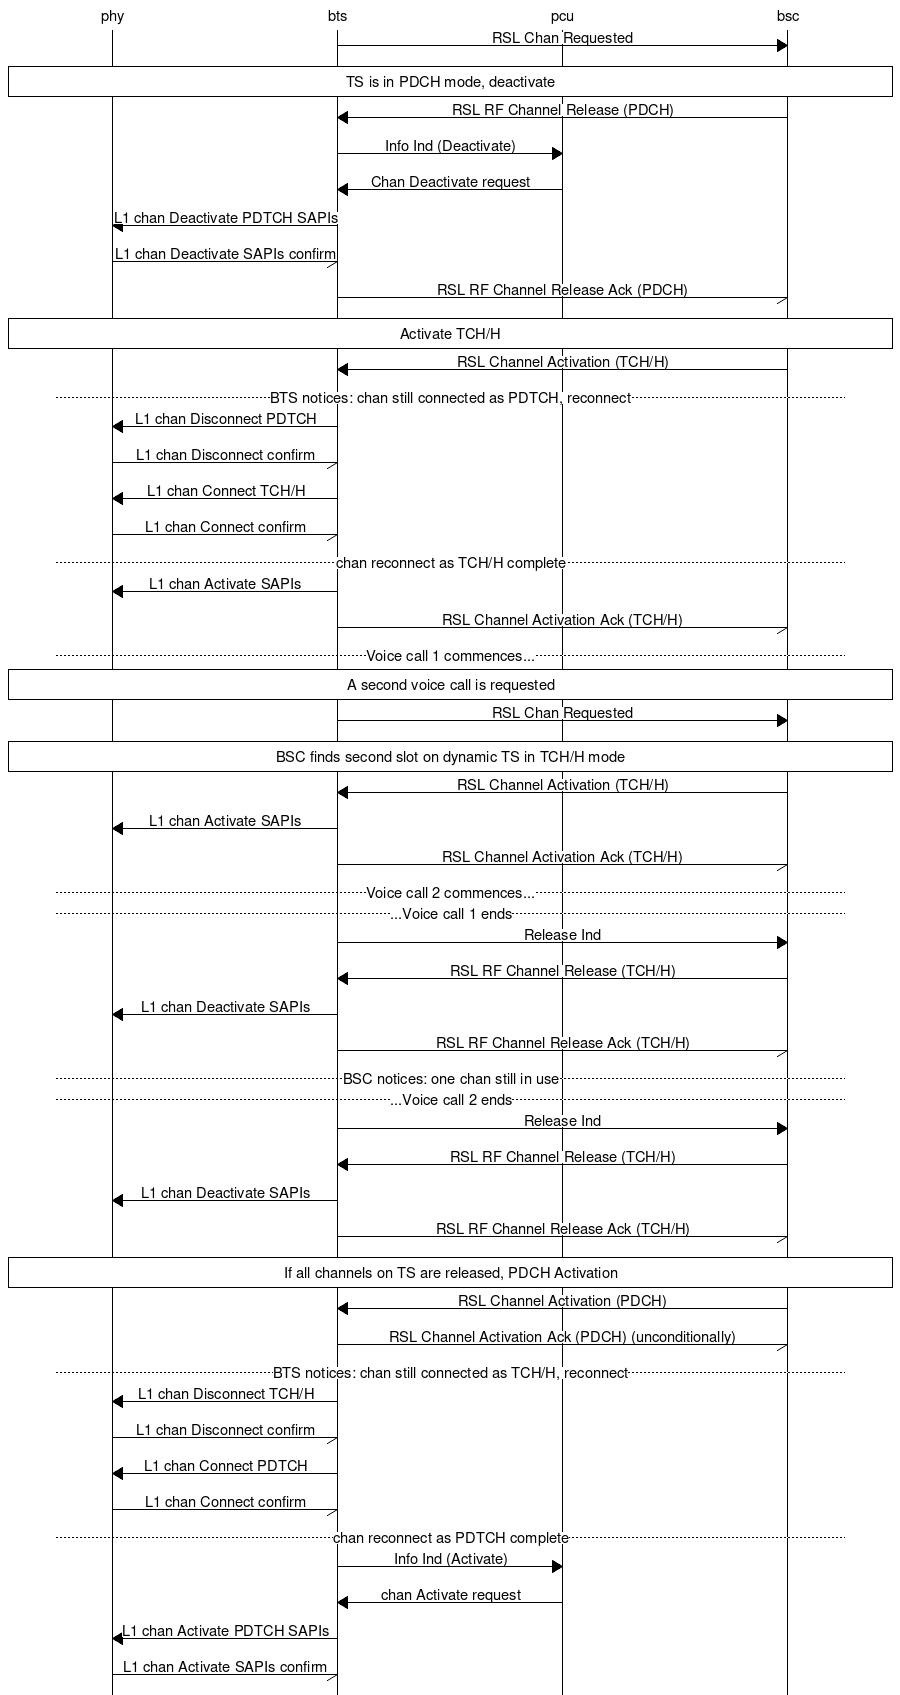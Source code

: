 msc {
	hscale = "1.5";
	phy,bts,pcu,bsc;

	bts => bsc	[ label = "RSL Chan Requested" ];
	phy box bsc	[ label = "TS is in PDCH mode, deactivate" ];
	bsc => bts	[ label = "RSL RF Channel Release (PDCH)" ];
	bts => pcu	[ label = "Info Ind (Deactivate)" ];
	pcu => bts	[ label = "Chan Deactivate request" ];
	bts => phy	[ label = "L1 chan Deactivate PDTCH SAPIs" ];
	phy -> bts	[ label = "L1 chan Deactivate SAPIs confirm" ];
	bts -> bsc	[ label = "RSL RF Channel Release Ack (PDCH)" ];

	phy box bsc	[ label = "Activate TCH/H" ];
	bsc => bts	[ label = "RSL Channel Activation (TCH/H)" ];
	---  		[ label = "BTS notices: chan still connected as PDTCH, reconnect" ];
	bts => phy	[ label = "L1 chan Disconnect PDTCH" ];
	phy -> bts	[ label = "L1 chan Disconnect confirm" ];
	bts => phy	[ label = "L1 chan Connect TCH/H" ];
	phy -> bts	[ label = "L1 chan Connect confirm" ];
	---  		[ label = "chan reconnect as TCH/H complete" ];
	bts => phy	[ label = "L1 chan Activate SAPIs" ];
	bts -> bsc	[ label = "RSL Channel Activation Ack (TCH/H)" ];
	---  		[ label = "Voice call 1 commences..." ];

	phy box bsc	[ label = "A second voice call is requested" ];
	bts => bsc	[ label = "RSL Chan Requested" ];
	phy box bsc	[ label = "BSC finds second slot on dynamic TS in TCH/H mode" ];
	bsc => bts	[ label = "RSL Channel Activation (TCH/H)" ];
	bts => phy	[ label = "L1 chan Activate SAPIs" ];
	bts -> bsc	[ label = "RSL Channel Activation Ack (TCH/H)" ];
	---  		[ label = "Voice call 2 commences..." ];

	---  		[ label = "...Voice call 1 ends" ];
	bts => bsc	[ label = "Release Ind" ];
	bsc => bts	[ label = "RSL RF Channel Release (TCH/H)" ];
	bts => phy	[ label = "L1 chan Deactivate SAPIs" ];
	bts -> bsc	[ label = "RSL RF Channel Release Ack (TCH/H)" ];
	---  		[ label = "BSC notices: one chan still in use"];

	---  		[ label = "...Voice call 2 ends" ];
	bts => bsc	[ label = "Release Ind" ];
	bsc => bts	[ label = "RSL RF Channel Release (TCH/H)" ];
	bts => phy	[ label = "L1 chan Deactivate SAPIs" ];
	bts -> bsc	[ label = "RSL RF Channel Release Ack (TCH/H)" ];

	phy box bsc	[ label = "If all channels on TS are released, PDCH Activation" ];
	bsc => bts	[ label = "RSL Channel Activation (PDCH)" ];
	bts -> bsc	[ label = "RSL Channel Activation Ack (PDCH) (unconditionally)" ];
	---  		[ label = "BTS notices: chan still connected as TCH/H, reconnect" ];
	bts => phy	[ label = "L1 chan Disconnect TCH/H" ];
	phy -> bts	[ label = "L1 chan Disconnect confirm" ];
	bts => phy	[ label = "L1 chan Connect PDTCH" ];
	phy -> bts	[ label = "L1 chan Connect confirm" ];
	---  		[ label = "chan reconnect as PDTCH complete" ];
	bts => pcu	[ label = "Info Ind (Activate)" ];
	pcu => bts	[ label = "chan Activate request" ];
	bts => phy	[ label = "L1 chan Activate PDTCH SAPIs" ];
	phy -> bts	[ label = "L1 chan Activate SAPIs confirm" ];
}
